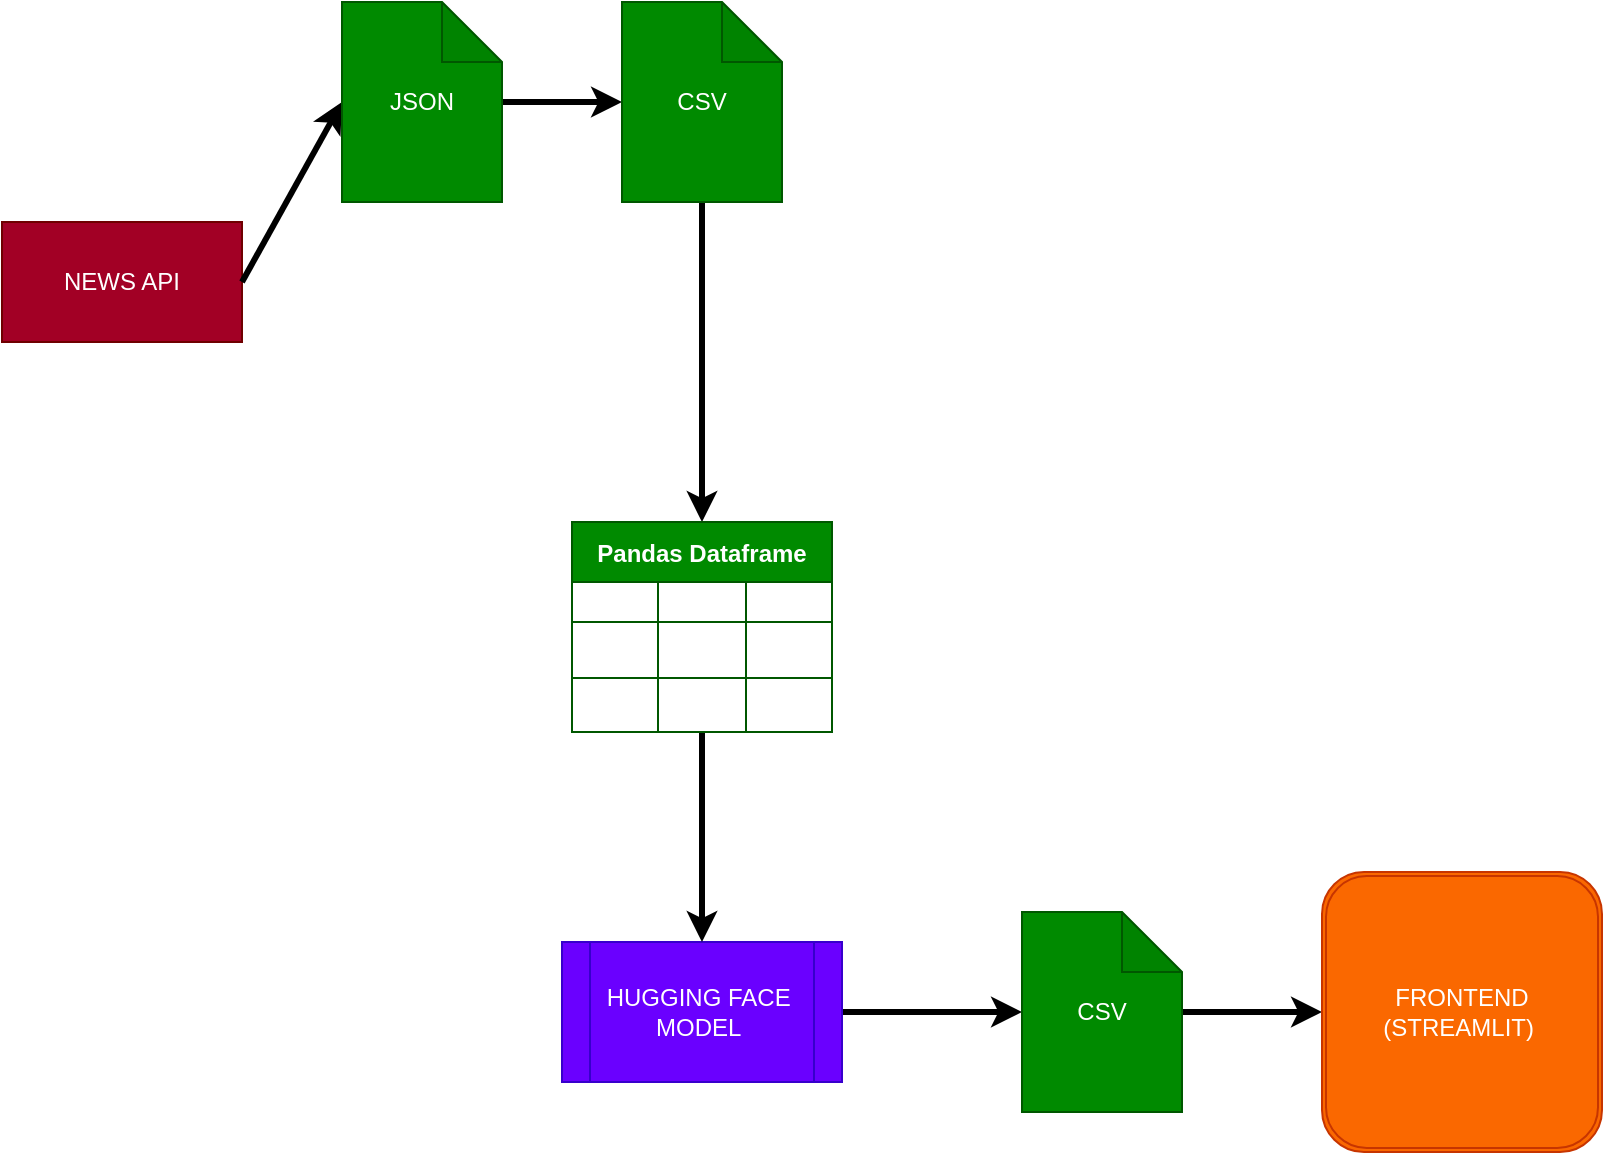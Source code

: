 <mxfile>
    <diagram name="Page-1" id="HayfGmJdMGHiI5FgEqaV">
        <mxGraphModel dx="1365" dy="488" grid="1" gridSize="10" guides="1" tooltips="1" connect="1" arrows="1" fold="1" page="1" pageScale="1" pageWidth="827" pageHeight="1169" background="#ffffff" math="0" shadow="0">
            <root>
                <mxCell id="0"/>
                <mxCell id="1" parent="0"/>
                <mxCell id="wrInbOkLjntyMlyK35Ax-1" value="NEWS API" style="rounded=0;whiteSpace=wrap;html=1;fillColor=#a20025;fontColor=#ffffff;strokeColor=#6F0000;" parent="1" vertex="1">
                    <mxGeometry x="20" y="250" width="120" height="60" as="geometry"/>
                </mxCell>
                <mxCell id="wrInbOkLjntyMlyK35Ax-2" value="" style="endArrow=classic;html=1;rounded=0;entryX=0;entryY=0.5;entryDx=0;entryDy=0;entryPerimeter=0;exitX=1;exitY=0.5;exitDx=0;exitDy=0;strokeColor=#000000;strokeWidth=3;" parent="1" source="wrInbOkLjntyMlyK35Ax-1" target="3" edge="1">
                    <mxGeometry width="50" height="50" relative="1" as="geometry">
                        <mxPoint x="250" y="230" as="sourcePoint"/>
                        <mxPoint x="270" y="172.5" as="targetPoint"/>
                    </mxGeometry>
                </mxCell>
                <mxCell id="5" style="edgeStyle=none;html=1;entryX=0;entryY=0.5;entryDx=0;entryDy=0;entryPerimeter=0;strokeWidth=3;strokeColor=#000000;" parent="1" source="3" target="4" edge="1">
                    <mxGeometry relative="1" as="geometry"/>
                </mxCell>
                <mxCell id="3" value="JSON" style="shape=note;whiteSpace=wrap;html=1;backgroundOutline=1;darkOpacity=0.05;fillColor=#008a00;fontColor=#ffffff;strokeColor=#005700;" parent="1" vertex="1">
                    <mxGeometry x="190" y="140" width="80" height="100" as="geometry"/>
                </mxCell>
                <mxCell id="7" style="edgeStyle=none;html=1;entryX=0.5;entryY=0;entryDx=0;entryDy=0;strokeWidth=3;strokeColor=#000000;" parent="1" source="4" target="12" edge="1">
                    <mxGeometry relative="1" as="geometry">
                        <mxPoint x="350" y="390" as="targetPoint"/>
                    </mxGeometry>
                </mxCell>
                <mxCell id="4" value="CSV" style="shape=note;whiteSpace=wrap;html=1;backgroundOutline=1;darkOpacity=0.05;fillColor=#008a00;fontColor=#ffffff;strokeColor=#005700;" parent="1" vertex="1">
                    <mxGeometry x="330" y="140" width="80" height="100" as="geometry"/>
                </mxCell>
                <mxCell id="9" style="edgeStyle=none;html=1;entryX=0;entryY=0.5;entryDx=0;entryDy=0;entryPerimeter=0;strokeWidth=3;strokeColor=#000000;" parent="1" source="6" target="8" edge="1">
                    <mxGeometry relative="1" as="geometry"/>
                </mxCell>
                <mxCell id="6" value="HUGGING FACE&amp;nbsp;&lt;br&gt;MODEL&amp;nbsp;" style="shape=process;whiteSpace=wrap;html=1;backgroundOutline=1;fillColor=#6a00ff;fontColor=#ffffff;strokeColor=#3700CC;" parent="1" vertex="1">
                    <mxGeometry x="300" y="610" width="140" height="70" as="geometry"/>
                </mxCell>
                <mxCell id="11" style="edgeStyle=none;html=1;entryX=0;entryY=0.5;entryDx=0;entryDy=0;strokeWidth=3;strokeColor=#000000;" parent="1" source="8" target="10" edge="1">
                    <mxGeometry relative="1" as="geometry"/>
                </mxCell>
                <mxCell id="8" value="CSV" style="shape=note;whiteSpace=wrap;html=1;backgroundOutline=1;darkOpacity=0.05;fillColor=#008a00;fontColor=#ffffff;strokeColor=#005700;" parent="1" vertex="1">
                    <mxGeometry x="530" y="595" width="80" height="100" as="geometry"/>
                </mxCell>
                <mxCell id="10" value="&lt;font color=&quot;#ffffff&quot;&gt;FRONTEND&lt;br&gt;(STREAMLIT)&amp;nbsp;&lt;/font&gt;" style="shape=ext;double=1;whiteSpace=wrap;html=1;aspect=fixed;fillColor=#fa6800;fontColor=#000000;strokeColor=#C73500;rounded=1;" parent="1" vertex="1">
                    <mxGeometry x="680" y="575" width="140" height="140" as="geometry"/>
                </mxCell>
                <mxCell id="25" style="edgeStyle=none;html=1;entryX=0.5;entryY=0;entryDx=0;entryDy=0;strokeColor=#000000;strokeWidth=3;" parent="1" source="12" target="6" edge="1">
                    <mxGeometry relative="1" as="geometry"/>
                </mxCell>
                <mxCell id="12" value="Pandas Dataframe" style="shape=table;startSize=30;container=1;collapsible=0;childLayout=tableLayout;fontStyle=1;align=center;fillColor=#008a00;fontColor=#ffffff;strokeColor=#005700;swimlaneFillColor=default;" parent="1" vertex="1">
                    <mxGeometry x="305" y="400" width="130" height="105" as="geometry"/>
                </mxCell>
                <mxCell id="13" value="" style="shape=tableRow;horizontal=0;startSize=0;swimlaneHead=0;swimlaneBody=0;top=0;left=0;bottom=0;right=0;collapsible=0;dropTarget=0;fillColor=none;points=[[0,0.5],[1,0.5]];portConstraint=eastwest;" parent="12" vertex="1">
                    <mxGeometry y="30" width="130" height="20" as="geometry"/>
                </mxCell>
                <mxCell id="14" value="" style="shape=partialRectangle;html=1;whiteSpace=wrap;connectable=0;fillColor=none;top=0;left=0;bottom=0;right=0;overflow=hidden;" parent="13" vertex="1">
                    <mxGeometry width="43" height="20" as="geometry">
                        <mxRectangle width="43" height="20" as="alternateBounds"/>
                    </mxGeometry>
                </mxCell>
                <mxCell id="15" value="" style="shape=partialRectangle;html=1;whiteSpace=wrap;connectable=0;fillColor=none;top=0;left=0;bottom=0;right=0;overflow=hidden;" parent="13" vertex="1">
                    <mxGeometry x="43" width="44" height="20" as="geometry">
                        <mxRectangle width="44" height="20" as="alternateBounds"/>
                    </mxGeometry>
                </mxCell>
                <mxCell id="16" value="" style="shape=partialRectangle;html=1;whiteSpace=wrap;connectable=0;fillColor=none;top=0;left=0;bottom=0;right=0;overflow=hidden;" parent="13" vertex="1">
                    <mxGeometry x="87" width="43" height="20" as="geometry">
                        <mxRectangle width="43" height="20" as="alternateBounds"/>
                    </mxGeometry>
                </mxCell>
                <mxCell id="17" value="" style="shape=tableRow;horizontal=0;startSize=0;swimlaneHead=0;swimlaneBody=0;top=0;left=0;bottom=0;right=0;collapsible=0;dropTarget=0;fillColor=none;points=[[0,0.5],[1,0.5]];portConstraint=eastwest;" parent="12" vertex="1">
                    <mxGeometry y="50" width="130" height="28" as="geometry"/>
                </mxCell>
                <mxCell id="18" value="" style="shape=partialRectangle;html=1;whiteSpace=wrap;connectable=0;fillColor=none;top=0;left=0;bottom=0;right=0;overflow=hidden;" parent="17" vertex="1">
                    <mxGeometry width="43" height="28" as="geometry">
                        <mxRectangle width="43" height="28" as="alternateBounds"/>
                    </mxGeometry>
                </mxCell>
                <mxCell id="19" value="" style="shape=partialRectangle;html=1;whiteSpace=wrap;connectable=0;fillColor=none;top=0;left=0;bottom=0;right=0;overflow=hidden;" parent="17" vertex="1">
                    <mxGeometry x="43" width="44" height="28" as="geometry">
                        <mxRectangle width="44" height="28" as="alternateBounds"/>
                    </mxGeometry>
                </mxCell>
                <mxCell id="20" value="" style="shape=partialRectangle;html=1;whiteSpace=wrap;connectable=0;fillColor=none;top=0;left=0;bottom=0;right=0;overflow=hidden;" parent="17" vertex="1">
                    <mxGeometry x="87" width="43" height="28" as="geometry">
                        <mxRectangle width="43" height="28" as="alternateBounds"/>
                    </mxGeometry>
                </mxCell>
                <mxCell id="21" value="" style="shape=tableRow;horizontal=0;startSize=0;swimlaneHead=0;swimlaneBody=0;top=0;left=0;bottom=0;right=0;collapsible=0;dropTarget=0;fillColor=none;points=[[0,0.5],[1,0.5]];portConstraint=eastwest;" parent="12" vertex="1">
                    <mxGeometry y="78" width="130" height="27" as="geometry"/>
                </mxCell>
                <mxCell id="22" value="" style="shape=partialRectangle;html=1;whiteSpace=wrap;connectable=0;fillColor=none;top=0;left=0;bottom=0;right=0;overflow=hidden;" parent="21" vertex="1">
                    <mxGeometry width="43" height="27" as="geometry">
                        <mxRectangle width="43" height="27" as="alternateBounds"/>
                    </mxGeometry>
                </mxCell>
                <mxCell id="23" value="" style="shape=partialRectangle;html=1;whiteSpace=wrap;connectable=0;fillColor=none;top=0;left=0;bottom=0;right=0;overflow=hidden;" parent="21" vertex="1">
                    <mxGeometry x="43" width="44" height="27" as="geometry">
                        <mxRectangle width="44" height="27" as="alternateBounds"/>
                    </mxGeometry>
                </mxCell>
                <mxCell id="24" value="" style="shape=partialRectangle;html=1;whiteSpace=wrap;connectable=0;fillColor=none;top=0;left=0;bottom=0;right=0;overflow=hidden;" parent="21" vertex="1">
                    <mxGeometry x="87" width="43" height="27" as="geometry">
                        <mxRectangle width="43" height="27" as="alternateBounds"/>
                    </mxGeometry>
                </mxCell>
            </root>
        </mxGraphModel>
    </diagram>
</mxfile>